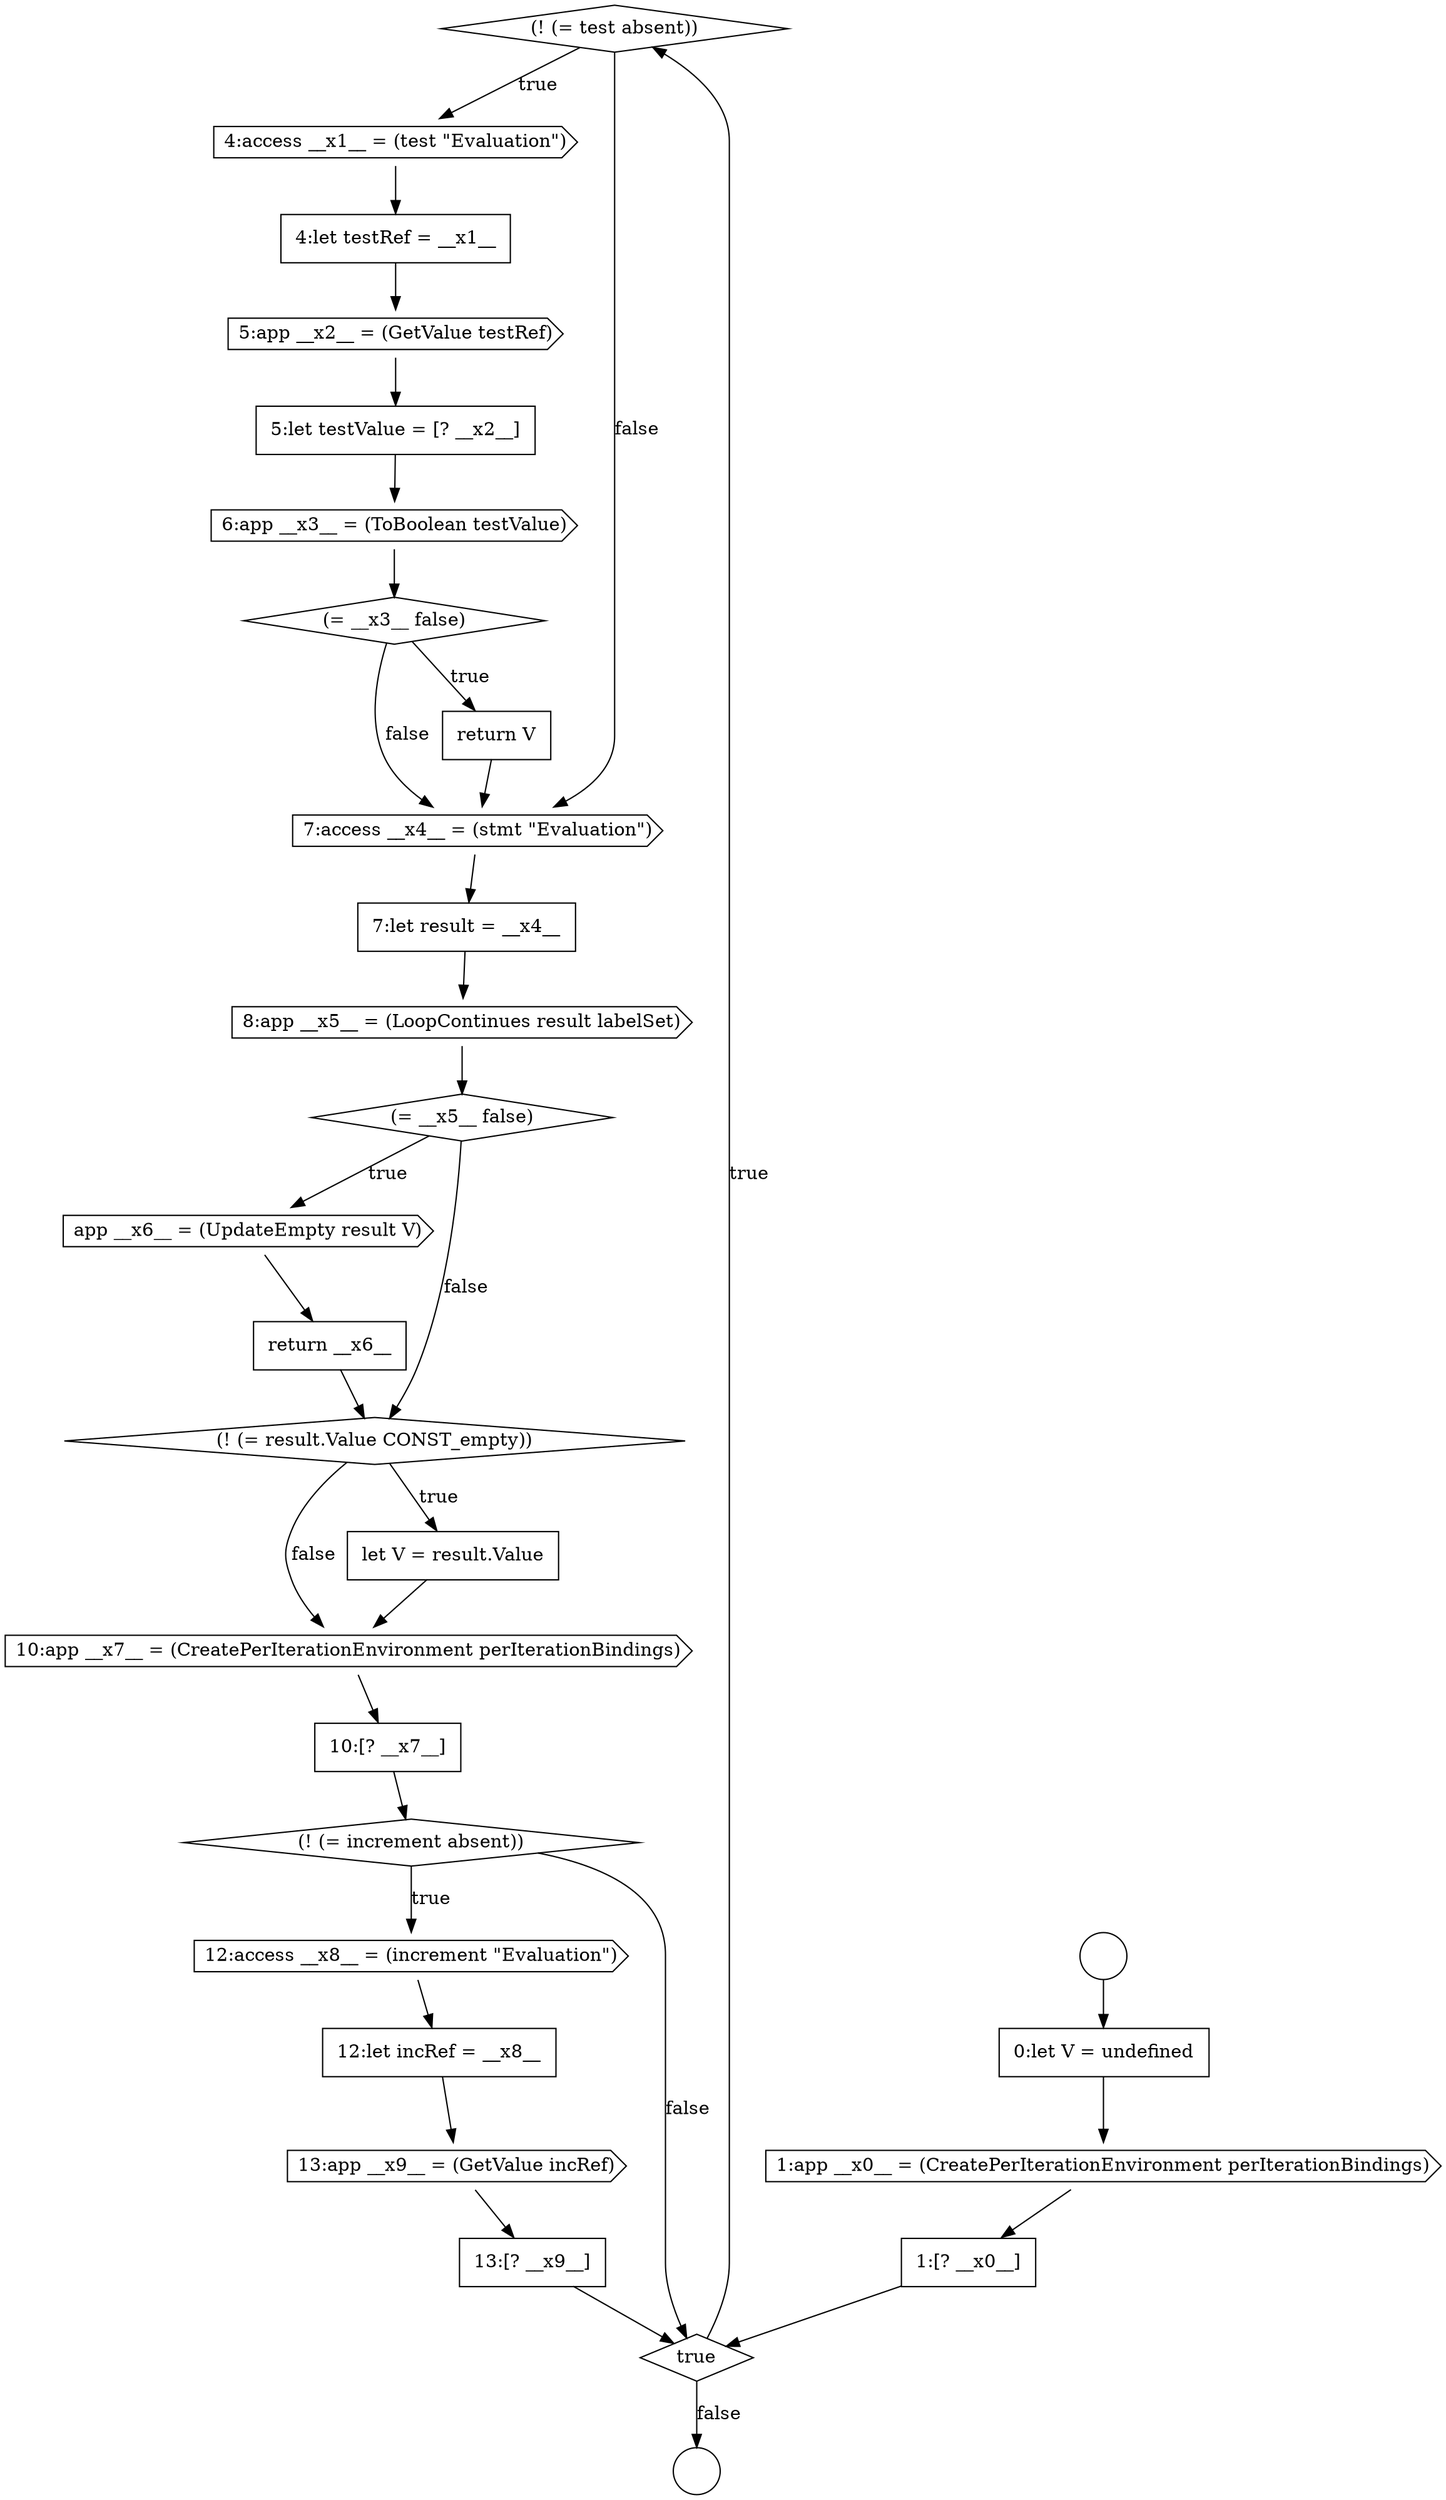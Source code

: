 digraph {
  node6405 [shape=diamond, label=<<font color="black">(! (= test absent))</font>> color="black" fillcolor="white" style=filled]
  node6426 [shape=cds, label=<<font color="black">13:app __x9__ = (GetValue incRef)</font>> color="black" fillcolor="white" style=filled]
  node6423 [shape=diamond, label=<<font color="black">(! (= increment absent))</font>> color="black" fillcolor="white" style=filled]
  node6406 [shape=cds, label=<<font color="black">4:access __x1__ = (test &quot;Evaluation&quot;)</font>> color="black" fillcolor="white" style=filled]
  node6413 [shape=cds, label=<<font color="black">7:access __x4__ = (stmt &quot;Evaluation&quot;)</font>> color="black" fillcolor="white" style=filled]
  node6418 [shape=none, margin=0, label=<<font color="black">
    <table border="0" cellborder="1" cellspacing="0" cellpadding="10">
      <tr><td align="left">return __x6__</td></tr>
    </table>
  </font>> color="black" fillcolor="white" style=filled]
  node6422 [shape=none, margin=0, label=<<font color="black">
    <table border="0" cellborder="1" cellspacing="0" cellpadding="10">
      <tr><td align="left">10:[? __x7__]</td></tr>
    </table>
  </font>> color="black" fillcolor="white" style=filled]
  node6407 [shape=none, margin=0, label=<<font color="black">
    <table border="0" cellborder="1" cellspacing="0" cellpadding="10">
      <tr><td align="left">4:let testRef = __x1__</td></tr>
    </table>
  </font>> color="black" fillcolor="white" style=filled]
  node6403 [shape=none, margin=0, label=<<font color="black">
    <table border="0" cellborder="1" cellspacing="0" cellpadding="10">
      <tr><td align="left">1:[? __x0__]</td></tr>
    </table>
  </font>> color="black" fillcolor="white" style=filled]
  node6414 [shape=none, margin=0, label=<<font color="black">
    <table border="0" cellborder="1" cellspacing="0" cellpadding="10">
      <tr><td align="left">7:let result = __x4__</td></tr>
    </table>
  </font>> color="black" fillcolor="white" style=filled]
  node6417 [shape=cds, label=<<font color="black">app __x6__ = (UpdateEmpty result V)</font>> color="black" fillcolor="white" style=filled]
  node6399 [shape=circle label=" " color="black" fillcolor="white" style=filled]
  node6421 [shape=cds, label=<<font color="black">10:app __x7__ = (CreatePerIterationEnvironment perIterationBindings)</font>> color="black" fillcolor="white" style=filled]
  node6412 [shape=none, margin=0, label=<<font color="black">
    <table border="0" cellborder="1" cellspacing="0" cellpadding="10">
      <tr><td align="left">return V</td></tr>
    </table>
  </font>> color="black" fillcolor="white" style=filled]
  node6411 [shape=diamond, label=<<font color="black">(= __x3__ false)</font>> color="black" fillcolor="white" style=filled]
  node6424 [shape=cds, label=<<font color="black">12:access __x8__ = (increment &quot;Evaluation&quot;)</font>> color="black" fillcolor="white" style=filled]
  node6404 [shape=diamond, label=<<font color="black">true</font>> color="black" fillcolor="white" style=filled]
  node6401 [shape=none, margin=0, label=<<font color="black">
    <table border="0" cellborder="1" cellspacing="0" cellpadding="10">
      <tr><td align="left">0:let V = undefined</td></tr>
    </table>
  </font>> color="black" fillcolor="white" style=filled]
  node6416 [shape=diamond, label=<<font color="black">(= __x5__ false)</font>> color="black" fillcolor="white" style=filled]
  node6419 [shape=diamond, label=<<font color="black">(! (= result.Value CONST_empty))</font>> color="black" fillcolor="white" style=filled]
  node6410 [shape=cds, label=<<font color="black">6:app __x3__ = (ToBoolean testValue)</font>> color="black" fillcolor="white" style=filled]
  node6427 [shape=none, margin=0, label=<<font color="black">
    <table border="0" cellborder="1" cellspacing="0" cellpadding="10">
      <tr><td align="left">13:[? __x9__]</td></tr>
    </table>
  </font>> color="black" fillcolor="white" style=filled]
  node6402 [shape=cds, label=<<font color="black">1:app __x0__ = (CreatePerIterationEnvironment perIterationBindings)</font>> color="black" fillcolor="white" style=filled]
  node6409 [shape=none, margin=0, label=<<font color="black">
    <table border="0" cellborder="1" cellspacing="0" cellpadding="10">
      <tr><td align="left">5:let testValue = [? __x2__]</td></tr>
    </table>
  </font>> color="black" fillcolor="white" style=filled]
  node6400 [shape=circle label=" " color="black" fillcolor="white" style=filled]
  node6415 [shape=cds, label=<<font color="black">8:app __x5__ = (LoopContinues result labelSet)</font>> color="black" fillcolor="white" style=filled]
  node6420 [shape=none, margin=0, label=<<font color="black">
    <table border="0" cellborder="1" cellspacing="0" cellpadding="10">
      <tr><td align="left">let V = result.Value</td></tr>
    </table>
  </font>> color="black" fillcolor="white" style=filled]
  node6425 [shape=none, margin=0, label=<<font color="black">
    <table border="0" cellborder="1" cellspacing="0" cellpadding="10">
      <tr><td align="left">12:let incRef = __x8__</td></tr>
    </table>
  </font>> color="black" fillcolor="white" style=filled]
  node6408 [shape=cds, label=<<font color="black">5:app __x2__ = (GetValue testRef)</font>> color="black" fillcolor="white" style=filled]
  node6426 -> node6427 [ color="black"]
  node6405 -> node6406 [label=<<font color="black">true</font>> color="black"]
  node6405 -> node6413 [label=<<font color="black">false</font>> color="black"]
  node6411 -> node6412 [label=<<font color="black">true</font>> color="black"]
  node6411 -> node6413 [label=<<font color="black">false</font>> color="black"]
  node6423 -> node6424 [label=<<font color="black">true</font>> color="black"]
  node6423 -> node6404 [label=<<font color="black">false</font>> color="black"]
  node6415 -> node6416 [ color="black"]
  node6419 -> node6420 [label=<<font color="black">true</font>> color="black"]
  node6419 -> node6421 [label=<<font color="black">false</font>> color="black"]
  node6425 -> node6426 [ color="black"]
  node6399 -> node6401 [ color="black"]
  node6414 -> node6415 [ color="black"]
  node6416 -> node6417 [label=<<font color="black">true</font>> color="black"]
  node6416 -> node6419 [label=<<font color="black">false</font>> color="black"]
  node6412 -> node6413 [ color="black"]
  node6410 -> node6411 [ color="black"]
  node6424 -> node6425 [ color="black"]
  node6427 -> node6404 [ color="black"]
  node6413 -> node6414 [ color="black"]
  node6409 -> node6410 [ color="black"]
  node6403 -> node6404 [ color="black"]
  node6401 -> node6402 [ color="black"]
  node6417 -> node6418 [ color="black"]
  node6407 -> node6408 [ color="black"]
  node6406 -> node6407 [ color="black"]
  node6402 -> node6403 [ color="black"]
  node6420 -> node6421 [ color="black"]
  node6418 -> node6419 [ color="black"]
  node6422 -> node6423 [ color="black"]
  node6421 -> node6422 [ color="black"]
  node6408 -> node6409 [ color="black"]
  node6404 -> node6405 [label=<<font color="black">true</font>> color="black"]
  node6404 -> node6400 [label=<<font color="black">false</font>> color="black"]
}
